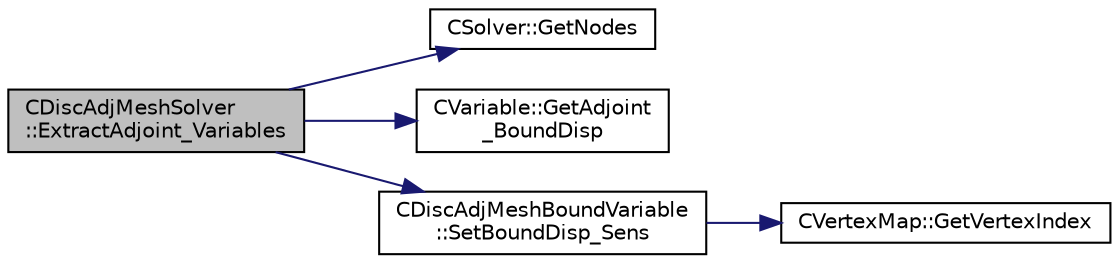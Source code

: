 digraph "CDiscAdjMeshSolver::ExtractAdjoint_Variables"
{
  edge [fontname="Helvetica",fontsize="10",labelfontname="Helvetica",labelfontsize="10"];
  node [fontname="Helvetica",fontsize="10",shape=record];
  rankdir="LR";
  Node48 [label="CDiscAdjMeshSolver\l::ExtractAdjoint_Variables",height=0.2,width=0.4,color="black", fillcolor="grey75", style="filled", fontcolor="black"];
  Node48 -> Node49 [color="midnightblue",fontsize="10",style="solid",fontname="Helvetica"];
  Node49 [label="CSolver::GetNodes",height=0.2,width=0.4,color="black", fillcolor="white", style="filled",URL="$class_c_solver.html#af3198e52a2ea377bb765647b5e697197",tooltip="Allow outside access to the nodes of the solver, containing conservatives, primitives, etc. "];
  Node48 -> Node50 [color="midnightblue",fontsize="10",style="solid",fontname="Helvetica"];
  Node50 [label="CVariable::GetAdjoint\l_BoundDisp",height=0.2,width=0.4,color="black", fillcolor="white", style="filled",URL="$class_c_variable.html#afec4e4c79c22cf6d497d4c4300218caf",tooltip="A virtual member. Recover the value of the adjoint of the boundary displacements. ..."];
  Node48 -> Node51 [color="midnightblue",fontsize="10",style="solid",fontname="Helvetica"];
  Node51 [label="CDiscAdjMeshBoundVariable\l::SetBoundDisp_Sens",height=0.2,width=0.4,color="black", fillcolor="white", style="filled",URL="$class_c_disc_adj_mesh_bound_variable.html#a8073a334beca3aacd2866e3e87eef060",tooltip="Set the value of the sensitivity with respect to the undeformed coordinates. "];
  Node51 -> Node52 [color="midnightblue",fontsize="10",style="solid",fontname="Helvetica"];
  Node52 [label="CVertexMap::GetVertexIndex",height=0.2,width=0.4,color="black", fillcolor="white", style="filled",URL="$class_c_vertex_map.html#ae62665f7065cb9e31c2aec1ec90c0afc",tooltip="Convert a point index to vertex index. "];
}
